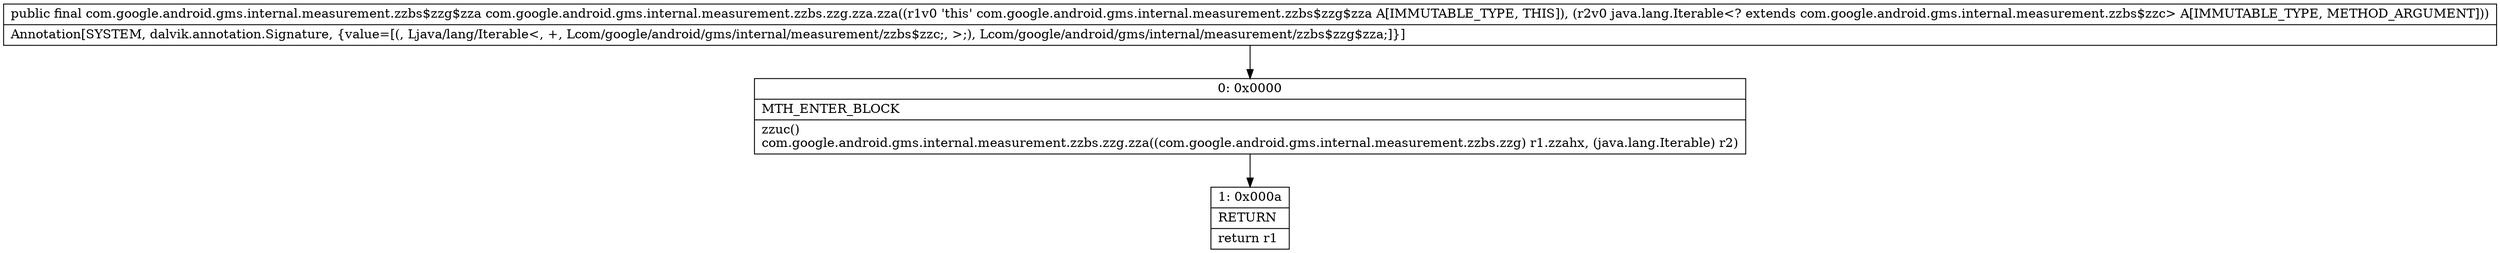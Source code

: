 digraph "CFG forcom.google.android.gms.internal.measurement.zzbs.zzg.zza.zza(Ljava\/lang\/Iterable;)Lcom\/google\/android\/gms\/internal\/measurement\/zzbs$zzg$zza;" {
Node_0 [shape=record,label="{0\:\ 0x0000|MTH_ENTER_BLOCK\l|zzuc()\lcom.google.android.gms.internal.measurement.zzbs.zzg.zza((com.google.android.gms.internal.measurement.zzbs.zzg) r1.zzahx, (java.lang.Iterable) r2)\l}"];
Node_1 [shape=record,label="{1\:\ 0x000a|RETURN\l|return r1\l}"];
MethodNode[shape=record,label="{public final com.google.android.gms.internal.measurement.zzbs$zzg$zza com.google.android.gms.internal.measurement.zzbs.zzg.zza.zza((r1v0 'this' com.google.android.gms.internal.measurement.zzbs$zzg$zza A[IMMUTABLE_TYPE, THIS]), (r2v0 java.lang.Iterable\<? extends com.google.android.gms.internal.measurement.zzbs$zzc\> A[IMMUTABLE_TYPE, METHOD_ARGUMENT]))  | Annotation[SYSTEM, dalvik.annotation.Signature, \{value=[(, Ljava\/lang\/Iterable\<, +, Lcom\/google\/android\/gms\/internal\/measurement\/zzbs$zzc;, \>;), Lcom\/google\/android\/gms\/internal\/measurement\/zzbs$zzg$zza;]\}]\l}"];
MethodNode -> Node_0;
Node_0 -> Node_1;
}

